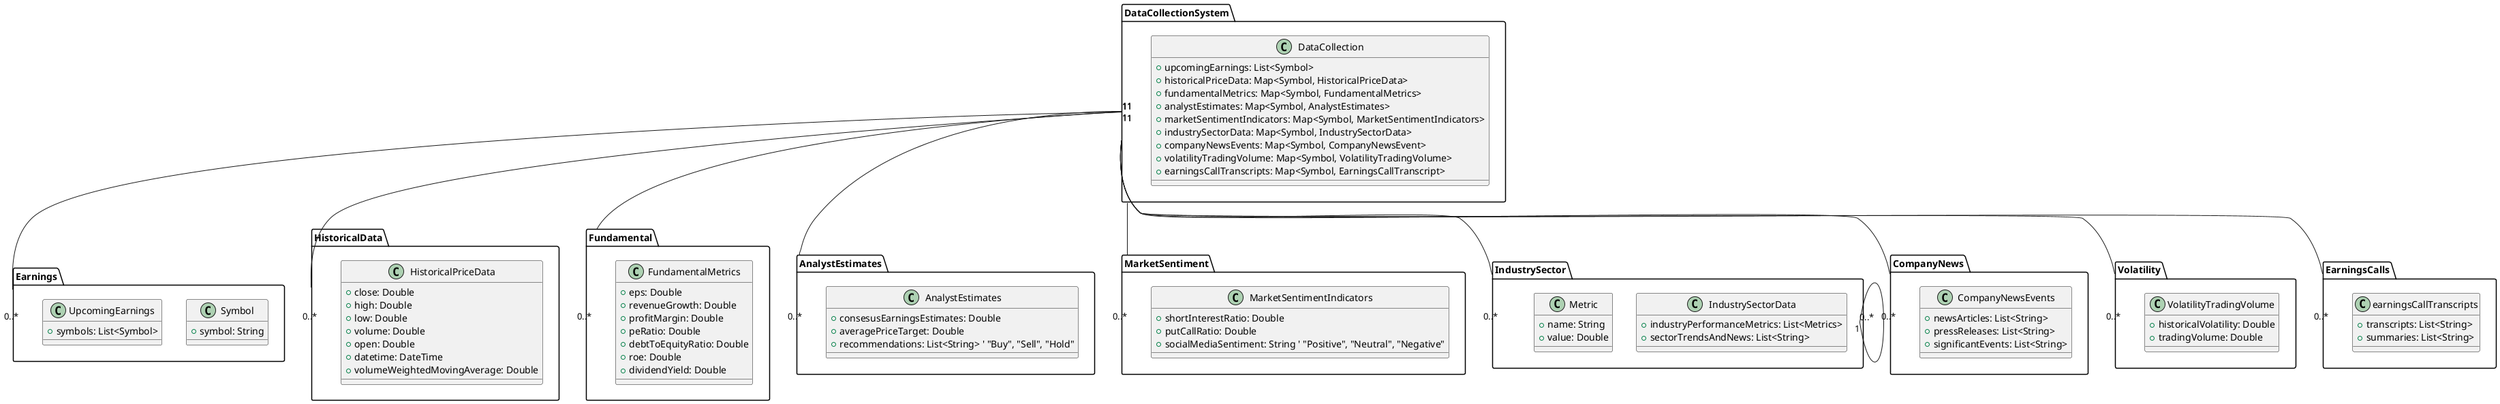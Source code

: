 @startuml DataGatheringPlan

package "DataCollectionSystem" {
    class DataCollection {
        +upcomingEarnings: List<Symbol>
        +historicalPriceData: Map<Symbol, HistoricalPriceData>
        +fundamentalMetrics: Map<Symbol, FundamentalMetrics>
        +analystEstimates: Map<Symbol, AnalystEstimates>
        +marketSentimentIndicators: Map<Symbol, MarketSentimentIndicators>
        +industrySectorData: Map<Symbol, IndustrySectorData>
        +companyNewsEvents: Map<Symbol, CompanyNewsEvent>
        +volatilityTradingVolume: Map<Symbol, VolatilityTradingVolume>
        +earningsCallTranscripts: Map<Symbol, EarningsCallTranscript>
    }
}

package "Earnings" {
    class Symbol {
        +symbol: String
    }
    class UpcomingEarnings {
        +symbols: List<Symbol>
    }
}

package "HistoricalData" {
    class HistoricalPriceData {
        +close: Double
        +high: Double
        +low: Double
        +volume: Double
        +open: Double
        +datetime: DateTime
        +volumeWeightedMovingAverage: Double
    }
}

package "Fundamental" {
    class FundamentalMetrics {
        +eps: Double
        +revenueGrowth: Double
        +profitMargin: Double
        +peRatio: Double
        +debtToEquityRatio: Double
        +roe: Double
        +dividendYield: Double
    }
}

package "AnalystEstimates" {
    class AnalystEstimates {
        +consesusEarningsEstimates: Double
        +averagePriceTarget: Double
        +recommendations: List<String> ' "Buy", "Sell", "Hold"
    }
}

package "MarketSentiment" {
    class MarketSentimentIndicators {
        +shortInterestRatio: Double
        +putCallRatio: Double
        +socialMediaSentiment: String ' "Positive", "Neutral", "Negative"
    }
}

package "IndustrySector" {
    class IndustrySectorData {
        +industryPerformanceMetrics: List<Metrics>
        +sectorTrendsAndNews: List<String>
    }
    class Metric {
        +name: String
        +value: Double
    }
}

package "CompanyNews" {
    class CompanyNewsEvents {
        +newsArticles: List<String>
        +pressReleases: List<String>
        +significantEvents: List<String>
    }
}

package "Volatility" {
    class VolatilityTradingVolume {
        +historicalVolatility: Double
        +tradingVolume: Double
    }
}

package "EarningsCalls" {
    class earningsCallTranscripts {
        +transcripts: List<String>
        +summaries: List<String>
    }
}

DataCollectionSystem::DataCollection "1" -- "0..*" Earnings::Symbol
DataCollectionSystem::DataCollection "1" -- "0..*" HistoricalData::HistoricalPriceData
DataCollectionSystem::DataCollection "1" -- "0..*" Fundamental::FundamentalMetrics
DataCollectionSystem::DataCollection "1" -- "0..*" AnalystEstimates::AnalystEstimates
DataCollectionSystem::DataCollection "1" -- "0..*" MarketSentiment::MarketSentimentIndicators
DataCollectionSystem::DataCollection "1" -- "0..*" IndustrySector::IndustrySector
DataCollectionSystem::DataCollection "1" -- "0..*" CompanyNews::CompanyNews
DataCollectionSystem::DataCollection "1" -- "0..*" Volatility::VolatilityTradingVolume
DataCollectionSystem::DataCollection "1" -- "0..*" EarningsCalls::EarningsCallTranscript
IndustrySector::IndustrySectorData "1" -- "0..*" IndustrySector::Metric

@enduml